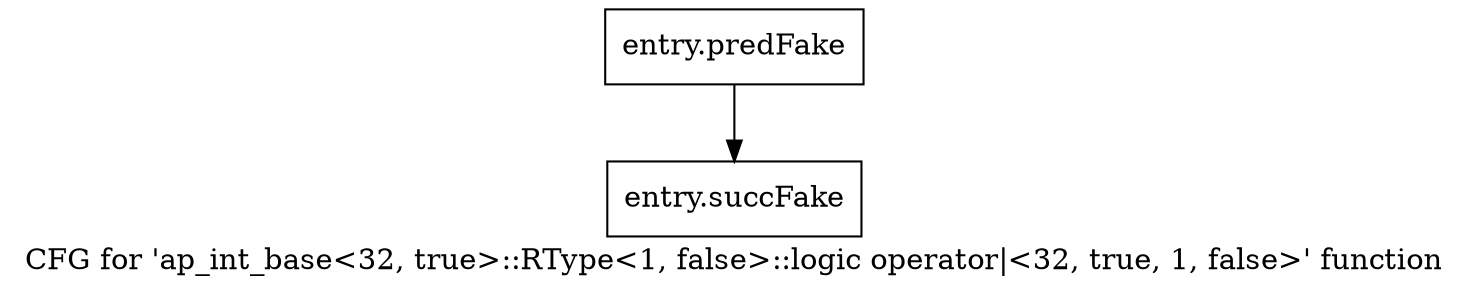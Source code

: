 digraph "CFG for 'ap_int_base\<32, true\>::RType\<1, false\>::logic operator\|\<32, true, 1, false\>' function" {
	label="CFG for 'ap_int_base\<32, true\>::RType\<1, false\>::logic operator\|\<32, true, 1, false\>' function";

	Node0x56bd8d0 [shape=record,filename="",linenumber="",label="{entry.predFake}"];
	Node0x56bd8d0 -> Node0x5aba240[ callList="" memoryops="" filename="/home/omerfaruk/tools/Xilinx/Vitis_HLS/2023.2/include/etc/ap_int_base.h" execusionnum="2"];
	Node0x5aba240 [shape=record,filename="/home/omerfaruk/tools/Xilinx/Vitis_HLS/2023.2/include/etc/ap_int_base.h",linenumber="1494",label="{entry.succFake}"];
}
